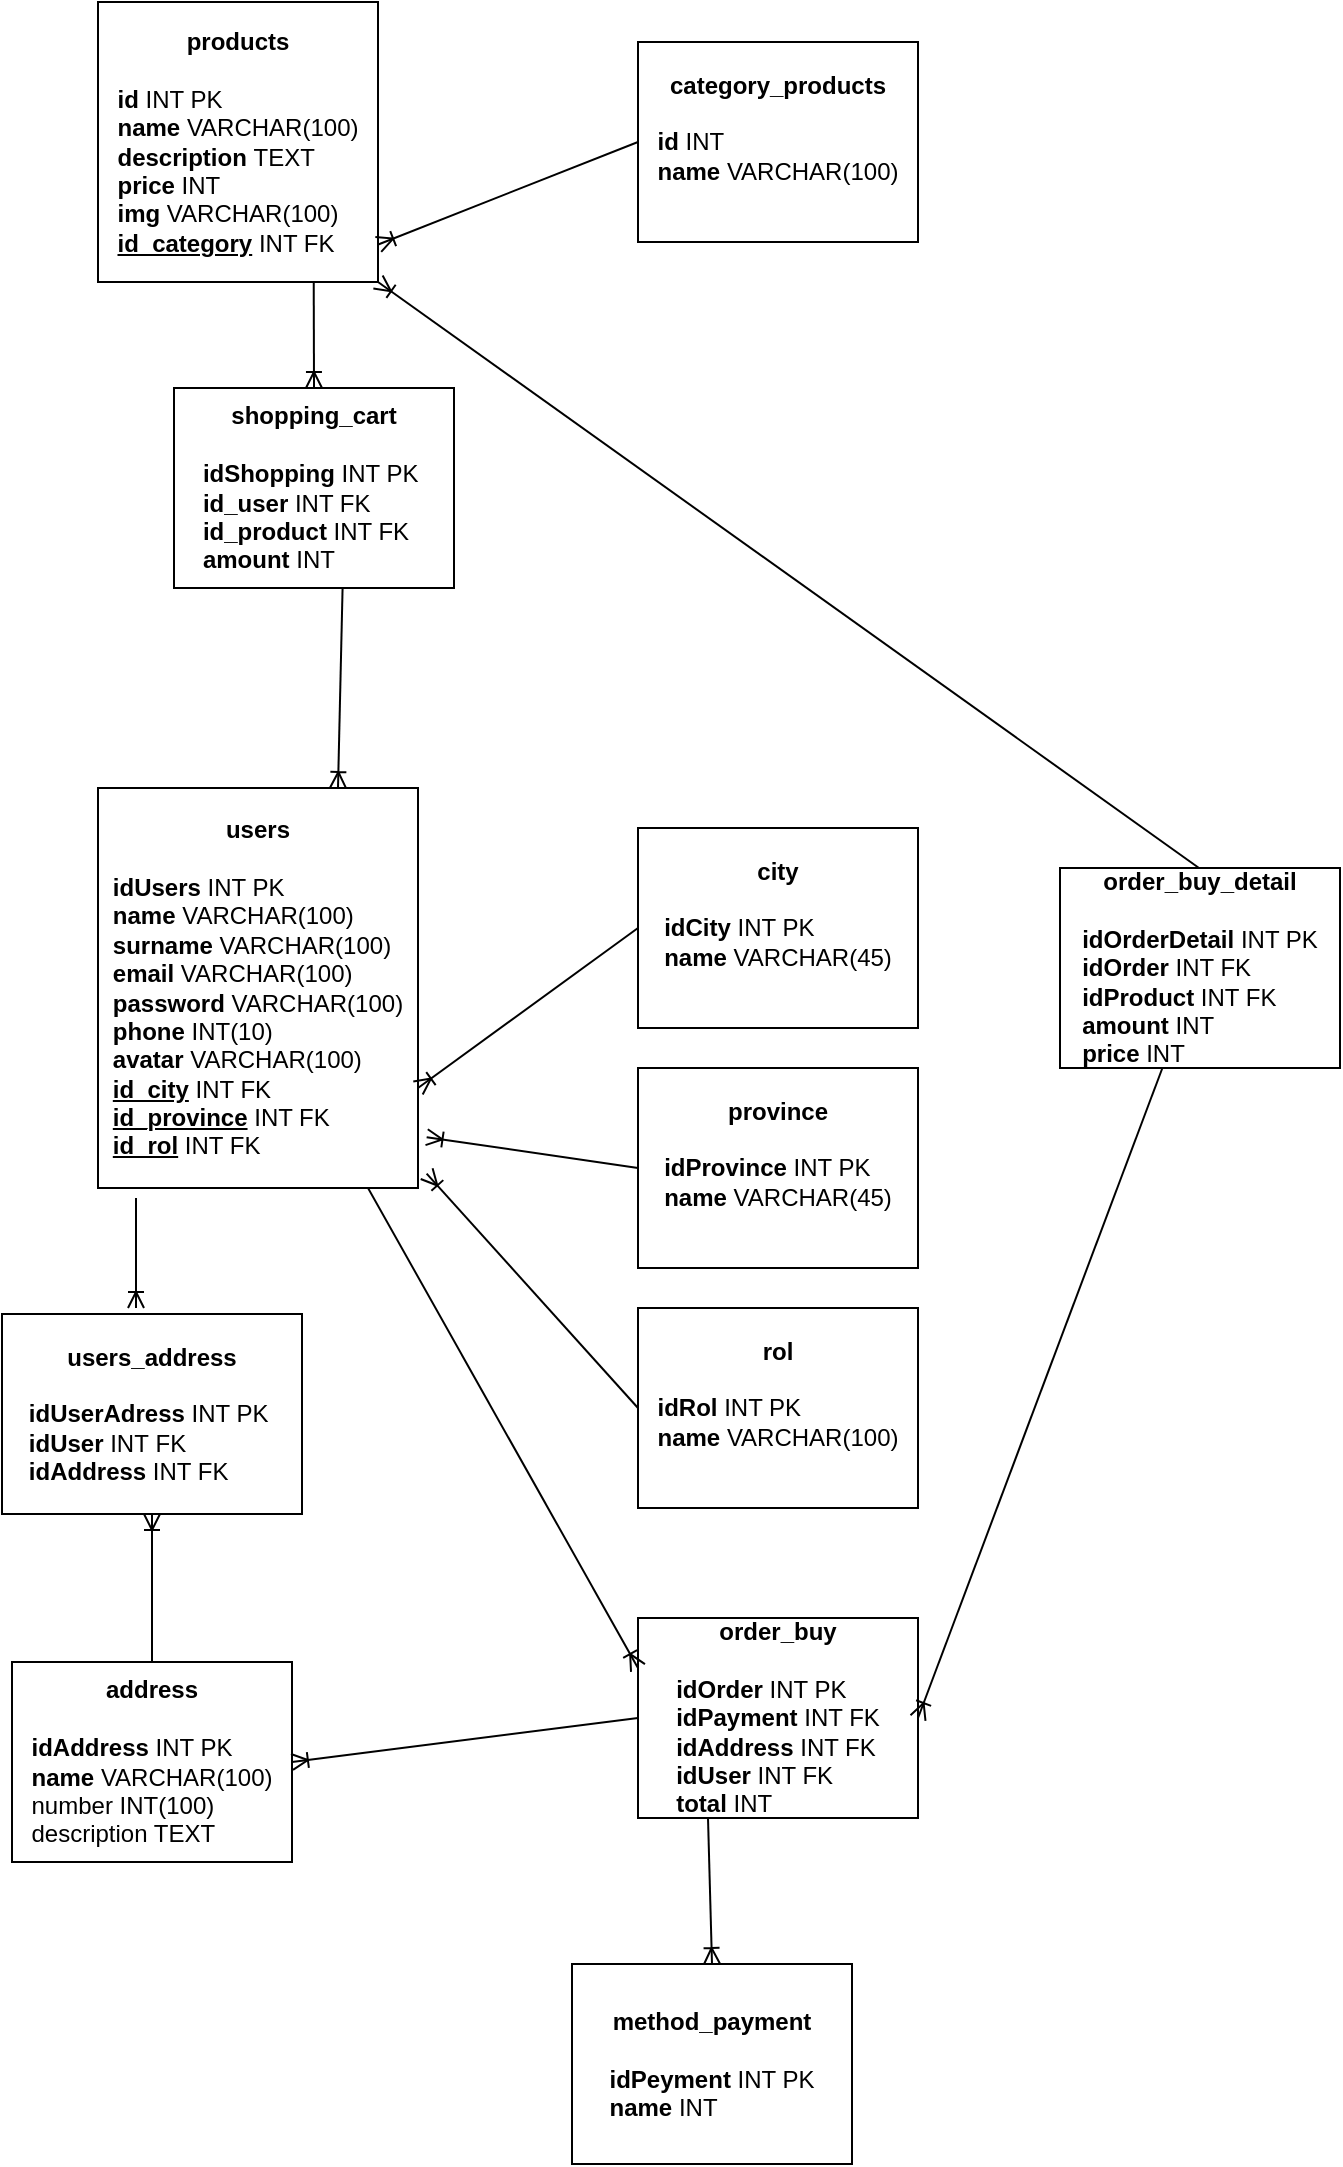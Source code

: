 <mxfile>
    <diagram id="WiAvk2CFmx-7B1jgrcfD" name="Page-1">
        <mxGraphModel dx="714" dy="263" grid="0" gridSize="10" guides="1" tooltips="1" connect="1" arrows="1" fold="1" page="1" pageScale="1" pageWidth="827" pageHeight="1169" math="0" shadow="0">
            <root>
                <mxCell id="0"/>
                <mxCell id="1" parent="0"/>
                <object label="products&lt;br&gt;&lt;br&gt;&lt;div style=&quot;text-align: left&quot;&gt;&lt;span&gt;id &lt;/span&gt;&lt;span style=&quot;font-weight: normal&quot;&gt;INT PK&amp;nbsp;&lt;/span&gt;&lt;/div&gt;&lt;div style=&quot;text-align: left&quot;&gt;&lt;span&gt;name &lt;/span&gt;&lt;span style=&quot;font-weight: normal&quot;&gt;VARCHAR(100)&lt;/span&gt;&lt;/div&gt;&lt;div style=&quot;text-align: left&quot;&gt;&lt;span&gt;description&lt;/span&gt;&lt;span style=&quot;font-weight: normal&quot;&gt;&amp;nbsp;TEXT&lt;/span&gt;&lt;/div&gt;&lt;div style=&quot;text-align: left&quot;&gt;&lt;span&gt;price&lt;/span&gt;&lt;span style=&quot;font-weight: normal&quot;&gt;&amp;nbsp;INT&lt;/span&gt;&lt;/div&gt;&lt;div style=&quot;text-align: left&quot;&gt;&lt;span&gt;img &lt;/span&gt;&lt;span style=&quot;font-weight: normal&quot;&gt;VARCHAR(100)&lt;/span&gt;&lt;/div&gt;&lt;div style=&quot;text-align: left&quot;&gt;&lt;u&gt;id_category&lt;/u&gt; &lt;span style=&quot;font-weight: normal&quot;&gt;INT FK&lt;/span&gt;&lt;/div&gt;" id="2">
                    <mxCell style="rounded=0;whiteSpace=wrap;html=1;fontStyle=1" parent="1" vertex="1">
                        <mxGeometry x="80" y="40" width="140" height="140" as="geometry"/>
                    </mxCell>
                </object>
                <object label="category_products&lt;br&gt;&lt;br&gt;&lt;div style=&quot;text-align: left&quot;&gt;&lt;span&gt;id &lt;/span&gt;&lt;span style=&quot;font-weight: normal&quot;&gt;INT&amp;nbsp;&lt;/span&gt;&lt;/div&gt;&lt;div style=&quot;text-align: left&quot;&gt;&lt;span&gt;name &lt;/span&gt;&lt;span style=&quot;font-weight: normal&quot;&gt;VARCHAR(100)&lt;/span&gt;&lt;/div&gt;&lt;div style=&quot;text-align: left&quot;&gt;&lt;br&gt;&lt;/div&gt;" id="3">
                    <mxCell style="rounded=0;whiteSpace=wrap;html=1;fontStyle=1" parent="1" vertex="1">
                        <mxGeometry x="350" y="60" width="140" height="100" as="geometry"/>
                    </mxCell>
                </object>
                <mxCell id="4" value="" style="endArrow=ERoneToMany;html=1;exitX=0;exitY=0.5;exitDx=0;exitDy=0;entryX=1.001;entryY=0.866;entryDx=0;entryDy=0;endFill=0;entryPerimeter=0;" parent="1" source="3" target="2" edge="1">
                    <mxGeometry width="50" height="50" relative="1" as="geometry">
                        <mxPoint x="330" y="130" as="sourcePoint"/>
                        <mxPoint x="280" y="180" as="targetPoint"/>
                    </mxGeometry>
                </mxCell>
                <object label="users&lt;br&gt;&lt;br&gt;&lt;div style=&quot;text-align: left&quot;&gt;&lt;span&gt;idUsers&amp;nbsp;&lt;/span&gt;&lt;span style=&quot;font-weight: normal&quot;&gt;INT PK&lt;/span&gt;&lt;/div&gt;&lt;div style=&quot;text-align: left&quot;&gt;&lt;span&gt;name &lt;/span&gt;&lt;span style=&quot;font-weight: normal&quot;&gt;VARCHAR(100)&lt;/span&gt;&lt;/div&gt;&lt;div style=&quot;text-align: left&quot;&gt;&lt;span&gt;surname&amp;nbsp;&lt;span style=&quot;font-weight: 400&quot;&gt;VARCHAR(&lt;/span&gt;&lt;/span&gt;&lt;span style=&quot;font-weight: 400&quot;&gt;100&lt;/span&gt;&lt;span&gt;&lt;span style=&quot;font-weight: 400&quot;&gt;)&lt;/span&gt;&lt;/span&gt;&lt;/div&gt;&lt;div style=&quot;text-align: left&quot;&gt;email&lt;span style=&quot;font-weight: normal&quot;&gt;&amp;nbsp;VARCHAR(&lt;/span&gt;&lt;span style=&quot;font-weight: 400&quot;&gt;100&lt;/span&gt;&lt;span style=&quot;font-weight: normal&quot;&gt;)&lt;/span&gt;&lt;/div&gt;&lt;div style=&quot;text-align: left&quot;&gt;password&lt;span style=&quot;font-weight: normal&quot;&gt; VARCHAR(&lt;/span&gt;&lt;span style=&quot;font-weight: 400&quot;&gt;100&lt;/span&gt;&lt;span style=&quot;font-weight: normal&quot;&gt;)&lt;/span&gt;&lt;/div&gt;&lt;div style=&quot;text-align: left&quot;&gt;phone&amp;nbsp;&lt;span style=&quot;font-weight: normal&quot;&gt;INT(10)&lt;/span&gt;&lt;/div&gt;&lt;div style=&quot;text-align: left&quot;&gt;&lt;span&gt;avatar&amp;nbsp;&lt;/span&gt;&lt;span style=&quot;font-weight: normal&quot;&gt;VARCHAR(&lt;/span&gt;&lt;span style=&quot;font-weight: 400&quot;&gt;100&lt;/span&gt;&lt;span style=&quot;font-weight: normal&quot;&gt;)&lt;/span&gt;&lt;/div&gt;&lt;div style=&quot;text-align: left&quot;&gt;&lt;u&gt;id_city&lt;/u&gt; &lt;span style=&quot;font-weight: normal&quot;&gt;INT FK&lt;/span&gt;&lt;/div&gt;&lt;div style=&quot;text-align: left&quot;&gt;&lt;u&gt;id_province&lt;/u&gt;&amp;nbsp;&lt;span style=&quot;font-weight: normal&quot;&gt;INT FK&lt;/span&gt;&lt;span style=&quot;font-weight: normal&quot;&gt;&lt;br&gt;&lt;/span&gt;&lt;/div&gt;&lt;div style=&quot;text-align: left&quot;&gt;&lt;u&gt;id_rol&lt;/u&gt;&amp;nbsp;&lt;span style=&quot;font-weight: normal&quot;&gt;INT FK&lt;/span&gt;&lt;span style=&quot;font-weight: normal&quot;&gt;&lt;br&gt;&lt;/span&gt;&lt;/div&gt;" id="5">
                    <mxCell style="rounded=0;whiteSpace=wrap;html=1;fontStyle=1" parent="1" vertex="1">
                        <mxGeometry x="80" y="433" width="160" height="200" as="geometry"/>
                    </mxCell>
                </object>
                <object label="city&lt;br&gt;&lt;br&gt;&lt;div style=&quot;text-align: left&quot;&gt;&lt;span&gt;idCity&amp;nbsp;&lt;/span&gt;&lt;span style=&quot;font-weight: normal&quot;&gt;INT PK&lt;/span&gt;&lt;/div&gt;&lt;div style=&quot;text-align: left&quot;&gt;&lt;span&gt;name &lt;/span&gt;&lt;span style=&quot;font-weight: normal&quot;&gt;VARCHAR(45)&lt;/span&gt;&lt;/div&gt;&lt;div style=&quot;text-align: left&quot;&gt;&lt;br&gt;&lt;/div&gt;" id="6">
                    <mxCell style="rounded=0;whiteSpace=wrap;html=1;fontStyle=1" parent="1" vertex="1">
                        <mxGeometry x="350" y="453" width="140" height="100" as="geometry"/>
                    </mxCell>
                </object>
                <mxCell id="7" value="" style="endArrow=ERoneToMany;html=1;exitX=0;exitY=0.5;exitDx=0;exitDy=0;entryX=1;entryY=0.75;entryDx=0;entryDy=0;endFill=0;" parent="1" source="6" target="5" edge="1">
                    <mxGeometry width="50" height="50" relative="1" as="geometry">
                        <mxPoint x="330" y="523" as="sourcePoint"/>
                        <mxPoint x="280" y="573" as="targetPoint"/>
                    </mxGeometry>
                </mxCell>
                <object label="province&lt;br&gt;&lt;br&gt;&lt;div style=&quot;text-align: left&quot;&gt;&lt;span&gt;idProvince&amp;nbsp;&lt;/span&gt;&lt;span style=&quot;font-weight: normal&quot;&gt;INT PK&lt;/span&gt;&lt;/div&gt;&lt;div style=&quot;text-align: left&quot;&gt;&lt;span&gt;name &lt;/span&gt;&lt;span style=&quot;font-weight: normal&quot;&gt;VARCHAR(45)&lt;/span&gt;&lt;/div&gt;&lt;div style=&quot;text-align: left&quot;&gt;&lt;br&gt;&lt;/div&gt;" id="8">
                    <mxCell style="rounded=0;whiteSpace=wrap;html=1;fontStyle=1" parent="1" vertex="1">
                        <mxGeometry x="350" y="573" width="140" height="100" as="geometry"/>
                    </mxCell>
                </object>
                <mxCell id="9" value="" style="endArrow=ERoneToMany;html=1;exitX=0;exitY=0.5;exitDx=0;exitDy=0;entryX=1.027;entryY=0.873;entryDx=0;entryDy=0;endFill=0;entryPerimeter=0;" parent="1" source="8" target="5" edge="1">
                    <mxGeometry width="50" height="50" relative="1" as="geometry">
                        <mxPoint x="330" y="643" as="sourcePoint"/>
                        <mxPoint x="240" y="703" as="targetPoint"/>
                    </mxGeometry>
                </mxCell>
                <object label="rol&lt;br&gt;&lt;br&gt;&lt;div style=&quot;text-align: left&quot;&gt;&lt;span&gt;idRol&amp;nbsp;&lt;/span&gt;&lt;span style=&quot;font-weight: normal&quot;&gt;INT PK&lt;/span&gt;&lt;/div&gt;&lt;div style=&quot;text-align: left&quot;&gt;&lt;span&gt;name &lt;/span&gt;&lt;span style=&quot;font-weight: normal&quot;&gt;VARCHAR(100)&lt;/span&gt;&lt;/div&gt;&lt;div style=&quot;text-align: left&quot;&gt;&lt;br&gt;&lt;/div&gt;" id="10">
                    <mxCell style="rounded=0;whiteSpace=wrap;html=1;fontStyle=1" parent="1" vertex="1">
                        <mxGeometry x="350" y="693" width="140" height="100" as="geometry"/>
                    </mxCell>
                </object>
                <mxCell id="11" value="" style="endArrow=ERoneToMany;html=1;exitX=0;exitY=0.5;exitDx=0;exitDy=0;entryX=1.027;entryY=0.964;entryDx=0;entryDy=0;endFill=0;entryPerimeter=0;" parent="1" source="10" target="5" edge="1">
                    <mxGeometry width="50" height="50" relative="1" as="geometry">
                        <mxPoint x="330" y="763" as="sourcePoint"/>
                        <mxPoint x="240" y="823" as="targetPoint"/>
                    </mxGeometry>
                </mxCell>
                <object label="&lt;br&gt;address&lt;br&gt;&lt;br&gt;&lt;div style=&quot;text-align: left&quot;&gt;&lt;span&gt;idAddress&amp;nbsp;&lt;/span&gt;&lt;span style=&quot;font-weight: normal&quot;&gt;INT PK&lt;/span&gt;&lt;/div&gt;&lt;div style=&quot;text-align: left&quot;&gt;&lt;span&gt;name &lt;/span&gt;&lt;span style=&quot;font-weight: normal&quot;&gt;VARCHAR(100)&lt;/span&gt;&lt;/div&gt;&lt;div style=&quot;text-align: left&quot;&gt;&lt;span style=&quot;font-weight: 400&quot;&gt;number INT(100)&lt;/span&gt;&lt;/div&gt;&lt;div style=&quot;text-align: left&quot;&gt;&lt;span style=&quot;font-weight: 400&quot;&gt;description TEXT&lt;/span&gt;&lt;/div&gt;&lt;div style=&quot;text-align: left&quot;&gt;&lt;br&gt;&lt;/div&gt;" id="12">
                    <mxCell style="rounded=0;whiteSpace=wrap;html=1;fontStyle=1" vertex="1" parent="1">
                        <mxGeometry x="37" y="870" width="140" height="100" as="geometry"/>
                    </mxCell>
                </object>
                <object label="users_address&lt;br&gt;&lt;br&gt;&lt;div style=&quot;text-align: left&quot;&gt;&lt;span&gt;idUserAdress&amp;nbsp;&lt;/span&gt;&lt;span style=&quot;font-weight: normal&quot;&gt;INT PK&amp;nbsp;&lt;/span&gt;&lt;/div&gt;&lt;div style=&quot;text-align: left&quot;&gt;idUser &lt;span style=&quot;font-weight: normal&quot;&gt;INT&amp;nbsp;&lt;/span&gt;&lt;span style=&quot;font-weight: 400&quot;&gt;FK&lt;/span&gt;&lt;/div&gt;&lt;div style=&quot;text-align: left&quot;&gt;idAddress &lt;span style=&quot;font-weight: 400&quot;&gt;INT FK&lt;/span&gt;&lt;/div&gt;" id="13">
                    <mxCell style="rounded=0;whiteSpace=wrap;html=1;fontStyle=1" vertex="1" parent="1">
                        <mxGeometry x="32" y="696" width="150" height="100" as="geometry"/>
                    </mxCell>
                </object>
                <mxCell id="14" value="" style="endArrow=ERoneToMany;html=1;endFill=0;" edge="1" parent="1">
                    <mxGeometry width="50" height="50" relative="1" as="geometry">
                        <mxPoint x="99" y="638" as="sourcePoint"/>
                        <mxPoint x="99" y="693" as="targetPoint"/>
                    </mxGeometry>
                </mxCell>
                <mxCell id="17" value="" style="endArrow=ERoneToMany;html=1;exitX=0.5;exitY=0;exitDx=0;exitDy=0;entryX=0.5;entryY=1;entryDx=0;entryDy=0;endFill=0;" edge="1" parent="1" source="12" target="13">
                    <mxGeometry width="50" height="50" relative="1" as="geometry">
                        <mxPoint x="205.68" y="913.2" as="sourcePoint"/>
                        <mxPoint x="100.0" y="796" as="targetPoint"/>
                    </mxGeometry>
                </mxCell>
                <object label="&lt;br&gt;shopping_cart&lt;br&gt;&lt;div style=&quot;text-align: left&quot;&gt;&lt;span&gt;&lt;br&gt;&lt;/span&gt;&lt;/div&gt;&lt;div style=&quot;text-align: left&quot;&gt;&lt;span&gt;idShopping&amp;nbsp;&lt;/span&gt;&lt;span style=&quot;font-weight: normal&quot;&gt;INT PK&amp;nbsp;&lt;/span&gt;&lt;/div&gt;&lt;div style=&quot;text-align: left&quot;&gt;&lt;span&gt;id_user &lt;/span&gt;&lt;span style=&quot;font-weight: normal&quot;&gt;INT FK&lt;/span&gt;&lt;/div&gt;&lt;div style=&quot;text-align: left&quot;&gt;id_product&lt;span style=&quot;font-weight: normal&quot;&gt;&amp;nbsp;INT FK&lt;/span&gt;&lt;/div&gt;&lt;div style=&quot;text-align: left&quot;&gt;amount&lt;span style=&quot;font-weight: normal&quot;&gt;&amp;nbsp;INT&lt;/span&gt;&lt;/div&gt;&lt;div style=&quot;text-align: left&quot;&gt;&lt;br&gt;&lt;/div&gt;" id="18">
                    <mxCell style="rounded=0;whiteSpace=wrap;html=1;fontStyle=1" vertex="1" parent="1">
                        <mxGeometry x="118" y="233" width="140" height="100" as="geometry"/>
                    </mxCell>
                </object>
                <mxCell id="19" value="" style="endArrow=ERoneToMany;html=1;exitX=0;exitY=0.5;exitDx=0;exitDy=0;entryX=0.5;entryY=0;entryDx=0;entryDy=0;endFill=0;" edge="1" parent="1" target="18">
                    <mxGeometry width="50" height="50" relative="1" as="geometry">
                        <mxPoint x="187.86" y="180" as="sourcePoint"/>
                        <mxPoint x="58" y="231.24" as="targetPoint"/>
                    </mxGeometry>
                </mxCell>
                <mxCell id="20" value="" style="endArrow=ERoneToMany;html=1;endFill=0;entryX=0.75;entryY=0;entryDx=0;entryDy=0;exitX=0.602;exitY=1.005;exitDx=0;exitDy=0;exitPerimeter=0;" edge="1" parent="1" source="18" target="5">
                    <mxGeometry width="50" height="50" relative="1" as="geometry">
                        <mxPoint x="210.5" y="333" as="sourcePoint"/>
                        <mxPoint x="89.5" y="415" as="targetPoint"/>
                    </mxGeometry>
                </mxCell>
                <object label="&lt;br&gt;&lt;br&gt;order_buy&lt;br&gt;&lt;br&gt;&lt;div style=&quot;text-align: left&quot;&gt;&lt;span&gt;idOrder&amp;nbsp;&lt;/span&gt;&lt;span style=&quot;font-weight: normal&quot;&gt;INT PK&lt;/span&gt;&lt;/div&gt;&lt;div style=&quot;text-align: left&quot;&gt;&lt;span&gt;idPayment&amp;nbsp;&lt;/span&gt;&lt;span style=&quot;font-weight: normal&quot;&gt;INT FK&lt;/span&gt;&lt;/div&gt;&lt;div style=&quot;text-align: left&quot;&gt;idAddress&amp;nbsp;&lt;span style=&quot;font-weight: normal&quot;&gt;INT FK&lt;/span&gt;&lt;/div&gt;&lt;div style=&quot;text-align: left&quot;&gt;idUser&amp;nbsp;&lt;span style=&quot;font-weight: normal&quot;&gt;INT FK&lt;/span&gt;&lt;span style=&quot;font-weight: normal&quot;&gt;&lt;br&gt;&lt;/span&gt;&lt;/div&gt;&lt;div style=&quot;text-align: left&quot;&gt;&lt;div&gt;total&amp;nbsp;&lt;span style=&quot;font-weight: normal&quot;&gt;INT&lt;/span&gt;&lt;/div&gt;&lt;div&gt;&lt;br&gt;&lt;/div&gt;&lt;/div&gt;&lt;div style=&quot;text-align: left&quot;&gt;&lt;br&gt;&lt;/div&gt;" id="21">
                    <mxCell style="rounded=0;whiteSpace=wrap;html=1;fontStyle=1" vertex="1" parent="1">
                        <mxGeometry x="350" y="848" width="140" height="100" as="geometry"/>
                    </mxCell>
                </object>
                <object label="&lt;br&gt;method_payment&lt;br&gt;&lt;br&gt;&lt;div style=&quot;text-align: left&quot;&gt;&lt;span&gt;idPeyment&amp;nbsp;&lt;/span&gt;&lt;span style=&quot;font-weight: normal&quot;&gt;INT PK&lt;/span&gt;&lt;/div&gt;&lt;div style=&quot;text-align: left&quot;&gt;&lt;span&gt;name &lt;/span&gt;&lt;span style=&quot;font-weight: normal&quot;&gt;INT&lt;/span&gt;&lt;/div&gt;&lt;div style=&quot;text-align: left&quot;&gt;&lt;br&gt;&lt;/div&gt;" id="22">
                    <mxCell style="rounded=0;whiteSpace=wrap;html=1;fontStyle=1" vertex="1" parent="1">
                        <mxGeometry x="317" y="1021" width="140" height="100" as="geometry"/>
                    </mxCell>
                </object>
                <mxCell id="23" value="" style="endArrow=ERoneToMany;html=1;endFill=0;exitX=0.5;exitY=1;exitDx=0;exitDy=0;entryX=0;entryY=0.25;entryDx=0;entryDy=0;" edge="1" parent="1" target="21">
                    <mxGeometry width="50" height="50" relative="1" as="geometry">
                        <mxPoint x="215" y="633" as="sourcePoint"/>
                        <mxPoint x="215" y="688" as="targetPoint"/>
                    </mxGeometry>
                </mxCell>
                <object label="&lt;br&gt;&lt;br&gt;order_buy_detail&lt;br&gt;&lt;br&gt;&lt;div style=&quot;text-align: left&quot;&gt;&lt;span&gt;idOrderDetail&amp;nbsp;&lt;/span&gt;&lt;span style=&quot;font-weight: normal&quot;&gt;INT PK&lt;/span&gt;&lt;/div&gt;&lt;div style=&quot;text-align: left&quot;&gt;&lt;span&gt;idOrder&amp;nbsp;&lt;/span&gt;&lt;span style=&quot;font-weight: normal&quot;&gt;INT FK&lt;/span&gt;&lt;/div&gt;&lt;div style=&quot;text-align: left&quot;&gt;idProduct&amp;nbsp;&lt;span style=&quot;font-weight: normal&quot;&gt;INT FK&lt;/span&gt;&lt;/div&gt;&lt;div style=&quot;text-align: left&quot;&gt;amount&amp;nbsp;&lt;span style=&quot;font-weight: normal&quot;&gt;INT&amp;nbsp;&lt;/span&gt;&lt;span style=&quot;font-weight: normal&quot;&gt;&lt;br&gt;&lt;/span&gt;&lt;/div&gt;&lt;div style=&quot;text-align: left&quot;&gt;&lt;div&gt;price&amp;nbsp;&lt;span style=&quot;font-weight: normal&quot;&gt;INT&lt;/span&gt;&lt;/div&gt;&lt;div&gt;&lt;br&gt;&lt;/div&gt;&lt;/div&gt;&lt;div style=&quot;text-align: left&quot;&gt;&lt;br&gt;&lt;/div&gt;" id="24">
                    <mxCell style="rounded=0;whiteSpace=wrap;html=1;fontStyle=1" vertex="1" parent="1">
                        <mxGeometry x="561" y="473" width="140" height="100" as="geometry"/>
                    </mxCell>
                </object>
                <mxCell id="25" value="" style="endArrow=ERoneToMany;html=1;endFill=0;entryX=1;entryY=0.5;entryDx=0;entryDy=0;" edge="1" parent="1" source="24" target="21">
                    <mxGeometry width="50" height="50" relative="1" as="geometry">
                        <mxPoint x="525" y="619" as="sourcePoint"/>
                        <mxPoint x="660" y="859" as="targetPoint"/>
                    </mxGeometry>
                </mxCell>
                <mxCell id="26" value="" style="endArrow=ERoneToMany;html=1;exitX=0.5;exitY=0;exitDx=0;exitDy=0;endFill=0;entryX=1;entryY=1;entryDx=0;entryDy=0;" edge="1" parent="1" target="2">
                    <mxGeometry width="50" height="50" relative="1" as="geometry">
                        <mxPoint x="630.5" y="473" as="sourcePoint"/>
                        <mxPoint x="327" y="220" as="targetPoint"/>
                    </mxGeometry>
                </mxCell>
                <mxCell id="27" value="" style="endArrow=ERoneToMany;html=1;endFill=0;entryX=0.5;entryY=0;entryDx=0;entryDy=0;exitX=0.25;exitY=1;exitDx=0;exitDy=0;" edge="1" parent="1" source="21" target="22">
                    <mxGeometry width="50" height="50" relative="1" as="geometry">
                        <mxPoint x="414" y="948" as="sourcePoint"/>
                        <mxPoint x="369" y="1098" as="targetPoint"/>
                    </mxGeometry>
                </mxCell>
                <mxCell id="28" value="" style="endArrow=ERoneToMany;html=1;endFill=0;entryX=1;entryY=0.5;entryDx=0;entryDy=0;" edge="1" parent="1" target="12">
                    <mxGeometry width="50" height="50" relative="1" as="geometry">
                        <mxPoint x="350" y="898" as="sourcePoint"/>
                        <mxPoint x="286" y="1020" as="targetPoint"/>
                    </mxGeometry>
                </mxCell>
            </root>
        </mxGraphModel>
    </diagram>
</mxfile>